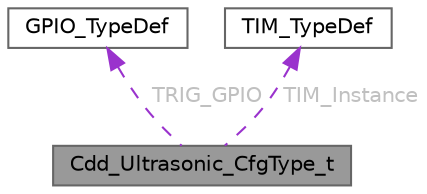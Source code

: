 digraph "Cdd_Ultrasonic_CfgType_t"
{
 // LATEX_PDF_SIZE
  bgcolor="transparent";
  edge [fontname=Helvetica,fontsize=10,labelfontname=Helvetica,labelfontsize=10];
  node [fontname=Helvetica,fontsize=10,shape=box,height=0.2,width=0.4];
  Node1 [id="Node000001",label="Cdd_Ultrasonic_CfgType_t",height=0.2,width=0.4,color="gray40", fillcolor="grey60", style="filled", fontcolor="black",tooltip=" "];
  Node2 -> Node1 [id="edge1_Node000001_Node000002",dir="back",color="darkorchid3",style="dashed",tooltip=" ",label=" TRIG_GPIO",fontcolor="grey" ];
  Node2 [id="Node000002",label="GPIO_TypeDef",height=0.2,width=0.4,color="gray40", fillcolor="white", style="filled",URL="$struct_g_p_i_o___type_def.html",tooltip="General Purpose I/O."];
  Node3 -> Node1 [id="edge2_Node000001_Node000003",dir="back",color="darkorchid3",style="dashed",tooltip=" ",label=" TIM_Instance",fontcolor="grey" ];
  Node3 [id="Node000003",label="TIM_TypeDef",height=0.2,width=0.4,color="gray40", fillcolor="white", style="filled",URL="$struct_t_i_m___type_def.html",tooltip="TIM."];
}
